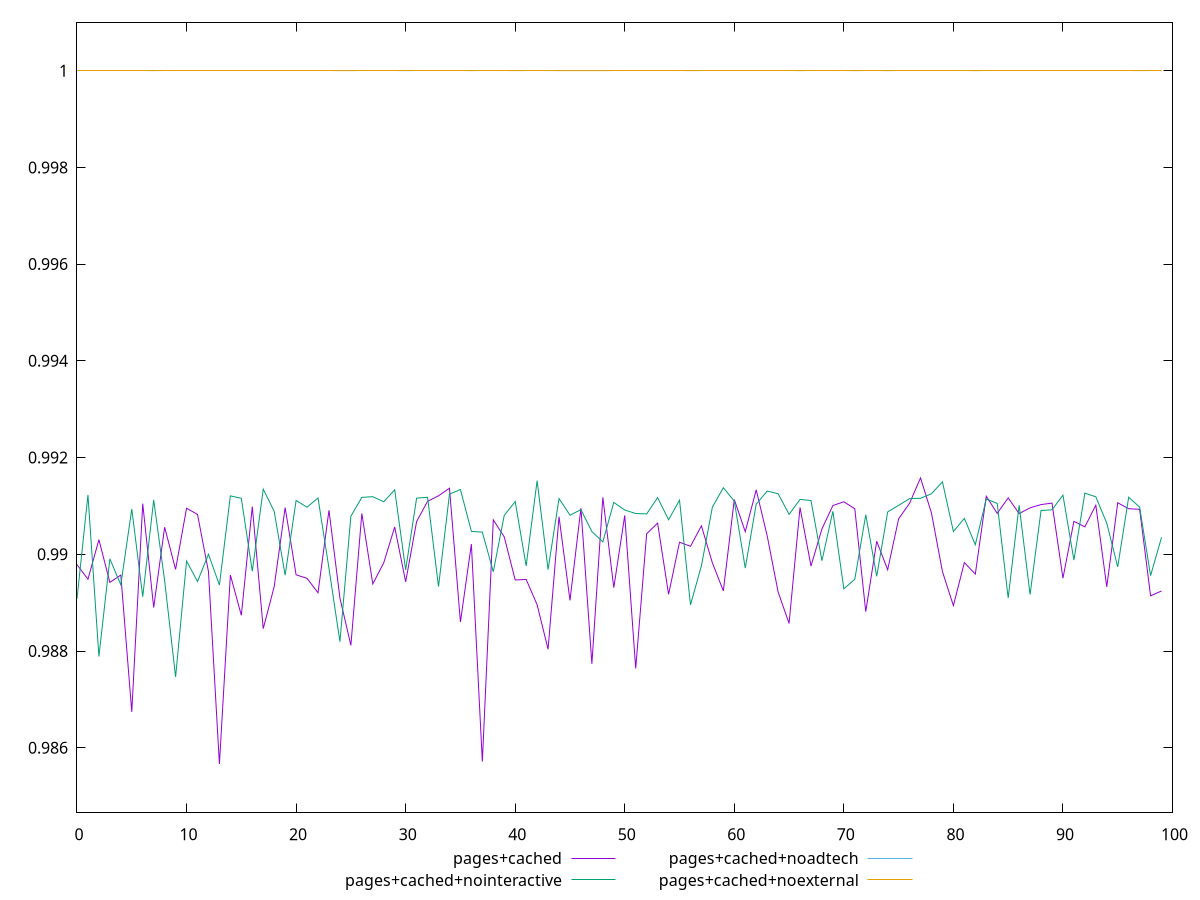 $_pagesCached <<EOF
0.9897857643696432
0.9894838456494675
0.990301520481393
0.989418826492072
0.9895698505818333
0.9867403306955226
0.9910476529203827
0.9888985495791265
0.9905595352342349
0.9896875660635012
0.9909528295501473
0.9908240381057976
0.9896441575601655
0.9856639742075987
0.9895713298601233
0.9887381796002255
0.9909848044197374
0.9884626657583326
0.9893311095732097
0.9909655367244914
0.9895750275271362
0.9895021680925988
0.9892047902328966
0.9909096379899619
0.9890955842034492
0.9881165232273903
0.99084416767937
0.9893869775830137
0.9898234820871448
0.9905648869011316
0.9894295133873199
0.9906780186456987
0.9910951825596714
0.9912092290493943
0.9913659879407442
0.9885993403257971
0.9902100210992122
0.9857129078780618
0.9907124023777076
0.9903588666153029
0.9894684802567983
0.9894801293994118
0.9889572350855773
0.9880372137575018
0.9907775042615581
0.9890469586183734
0.9909521485135677
0.9877334903978903
0.9911770519271561
0.989310115615224
0.9908036535007261
0.9876388992145481
0.99042516875731
0.9906437922641973
0.9891715655521519
0.9902494317060924
0.9901655142922172
0.9905876698389453
0.9898225097396427
0.9892427254549356
0.9911311251184571
0.990466648047675
0.99133215682142
0.9903842903602412
0.9892206268255086
0.9885700010691848
0.9909675779736531
0.9897574841919973
0.9905234235397642
0.991008120055258
0.9910852834063317
0.9909412478467325
0.9888137812752147
0.9902700498161545
0.9896794809261213
0.9907326747219181
0.9910553217505842
0.9915786630371468
0.9908514811173116
0.9896424386784606
0.9889381180511914
0.9898288290391744
0.9895898106423178
0.9912007445685649
0.990845310629284
0.991165639309129
0.9908421101593006
0.9909600920730274
0.991027786294793
0.9910580274768457
0.9895061272843921
0.9906807905508386
0.9905667479360194
0.9910139999653726
0.989326363014261
0.9910652404010927
0.99094238369134
0.9909298848152375
0.9891408058230007
0.989240717563864
EOF
$_pagesCachedNointeractive <<EOF
0.9890798957379991
0.9912264065504078
0.9878860245489107
0.9899061774428427
0.9893690383888631
0.9909344310283085
0.9891233867806875
0.991123045476924
0.9894543426201392
0.9874616336868934
0.9898603915292772
0.9894374623956014
0.9900014808806762
0.9893640521891935
0.9912081129449427
0.9911571301596008
0.9896483313025184
0.9913478659084757
0.9908868572276928
0.9895678780227919
0.991112715209024
0.9909734733986331
0.9911642960788473
0.9897113103105383
0.9881939459423064
0.9907871432388865
0.991176828233566
0.991190467450215
0.9910852834063317
0.9913339276973403
0.9896758046556267
0.9911607135454208
0.9911786176890682
0.9893316091404485
0.9912440097129516
0.9913390177801613
0.9904743698861764
0.9904570491750808
0.9896390004216986
0.9908050285748238
0.9910895588319271
0.9897584601219832
0.991522837869242
0.9896834014490999
0.9911526497286137
0.9908084657343811
0.9909228355486237
0.9904687543648026
0.990256781294848
0.9910729003946652
0.9909148728470771
0.990843481869379
0.9908341061228956
0.991171682362104
0.9907140158972791
0.9911174320752006
0.9889549420400402
0.9897633389667697
0.9909743801870461
0.9913765855872139
0.9910990055052801
0.9897154684220233
0.9910352393037295
0.9913062334431385
0.9912529147868031
0.9908258691349217
0.9911338173731397
0.9911118165917842
0.9898674246607022
0.990888452966852
0.9892858431011056
0.9894826069833947
0.9908178568056097
0.9895441905560283
0.9908752261940987
0.9910119648668607
0.9911506331001256
0.9911580260859689
0.9912520245189942
0.9914985648056529
0.9904696904187986
0.9907425711214308
0.9901974187621925
0.9911434606810545
0.9910519389179899
0.9890958371373345
0.9910142260707638
0.9891672823598406
0.9909055399144766
0.9909194234625365
0.9912221697801076
0.9898809978989409
0.9912627042190818
0.9911895734548645
0.9906430977295165
0.989739908273364
0.9911806305718227
0.9909748335612483
0.9895585054333502
0.9903517975376809
EOF
$_pagesCachedNoadtech <<EOF
0.9999999922063564
0.9999999943075892
0.9999999930349058
0.9999999922618317
0.9999999934061804
0.9999999937376045
0.9999999943075892
0.9999999944052469
0.9999999940327449
0.9999999926833084
0.9999999930247705
0.999999991981116
0.9999999938342656
0.9999999937561135
0.9999999939251583
0.9999999938753072
0.9999999939836344
0.9999999944178807
0.9999999931655466
0.9999999929534773
0.9999999931755102
0.9999999943925892
0.9999999961731936
0.9999999928815748
0.9999999937837907
0.9999999928505721
0.9999999934736146
0.999999993492775
0.9999999943841373
0.9999999936349822
0.9999999864588494
0.9999999955105188
0.9999999953576859
0.9999999938707584
0.9999999926409846
0.999999991923963
0.9999999940460802
0.999999994324675
0.9999999936911312
0.9999999941255687
0.9999999924317099
0.9999999941431115
0.9999999938843965
0.9999999921784942
0.9999999927201744
0.9999999929483616
0.9999999933673853
0.9999999917036644
0.9999999923499047
0.9999999931255699
0.9999999942474487
0.9999999920549085
0.9999999942474487
0.9999999922007906
0.9999999936396771
0.9999999939341855
0.9999999919354208
0.9999999930450287
0.9999999941431115
0.9999999931954011
0.999999994099172
0.9999999937051034
0.9999999943925892
0.9999999931854617
0.9999999954186221
0.9999999936443693
0.9999999940238407
0.9999999938798534
0.9999999930500856
0.9999999945676299
0.9999999897813842
0.9999999933430415
0.9999999942431326
0.9999999913819798
0.9999999927201744
0.9999999947500653
0.9999999931605601
0.99999999343997
0.9999999952411363
0.9999999922341354
0.9999999926621721
0.9999999947859286
0.999999993100485
0.9999999907265782
0.9999999951819467
0.9999999945263749
0.9999999933039356
0.9999999928660877
0.999999994547035
0.9999999934013415
0.9999999932003663
0.9999999937422361
0.999999992938121
0.9999999939161198
0.9999999943374611
0.9999999919354208
0.9999999934879893
0.9999999944890211
0.9999999933722451
0.9999999924425618
EOF
$_pagesCachedNoexternal <<EOF
0.9999999886660532
0.9999999871834997
0.99999998413741
0.9999999880832904
0.9999999869883778
0.9999999862187993
0.9999999865906977
0.999999989913253
0.999999988582101
0.9999999872675709
0.9999999874757391
0.9999999880753545
0.999999988635585
0.9999999893626834
0.9999999904067658
0.9999999849261152
0.999999986902773
0.9999999862992068
0.9999999876647394
0.9999999823138284
0.9999999869285037
0.9999999876810612
0.9999999856726337
0.9999999864853051
0.9999999887797028
0.999999986423508
0.9999999891443518
0.9999999901389105
0.9999999874426243
0.9999999874509098
0.999999985728049
0.9999999859479276
0.9999999830822557
0.9999999872339977
0.9999999857095971
0.9999999855426338
0.9999999916566511
0.9999999862635185
0.9999999886508276
0.9999999878916102
0.99999998900415
0.9999999878271482
0.9999999873344962
0.9999999802708532
0.999999990911622
0.9999999853080466
0.999999989166352
0.999999988635585
0.9999999888173738
0.9999999875005274
0.9999999872843298
0.9999999875910681
0.9999999867214739
0.9999999864058084
0.9999999830822557
0.999999987599272
0.9999999901321348
0.9999999885744433
0.9999999875910681
0.9999999851085508
0.9999999864058084
0.9999999873844976
0.9999999866867046
0.9999999858932245
0.9999999847515679
0.9999999872255929
0.9999999893554652
0.9999999866169385
0.999999986808066
0.9999999880912218
0.9999999848681187
0.9999999891149604
0.999999986146996
0.999999987574647
0.9999999889446671
0.9999999869798384
0.9999999879797804
0.9999999873678488
0.9999999885897544
0.9999999867214739
0.9999999875170302
0.9999999871328351
0.9999999888549393
0.9999999866431364
0.9999999884436055
0.9999999872759526
0.9999999884976305
0.9999999855798765
0.999999986379223
0.9999999867907854
0.9999999879717871
0.9999999857372674
0.9999999848487453
0.999999988466785
0.9999999879557873
0.999999988466785
0.9999999869199314
0.9999999888023181
0.9999999839756177
0.9999999860477577
EOF
set key outside below
set terminal pngcairo
set output "report_00004_2020-11-02T20-21-41.718Z/bootup-time/bootup-time_pages+cached_pages+cached+nointeractive_pages+cached+noadtech_pages+cached+noexternal.png"
set yrange [0.9846639742075987:1.0009999961731935]
plot $_pagesCached title "pages+cached" with line ,$_pagesCachedNointeractive title "pages+cached+nointeractive" with line ,$_pagesCachedNoadtech title "pages+cached+noadtech" with line ,$_pagesCachedNoexternal title "pages+cached+noexternal" with line ,